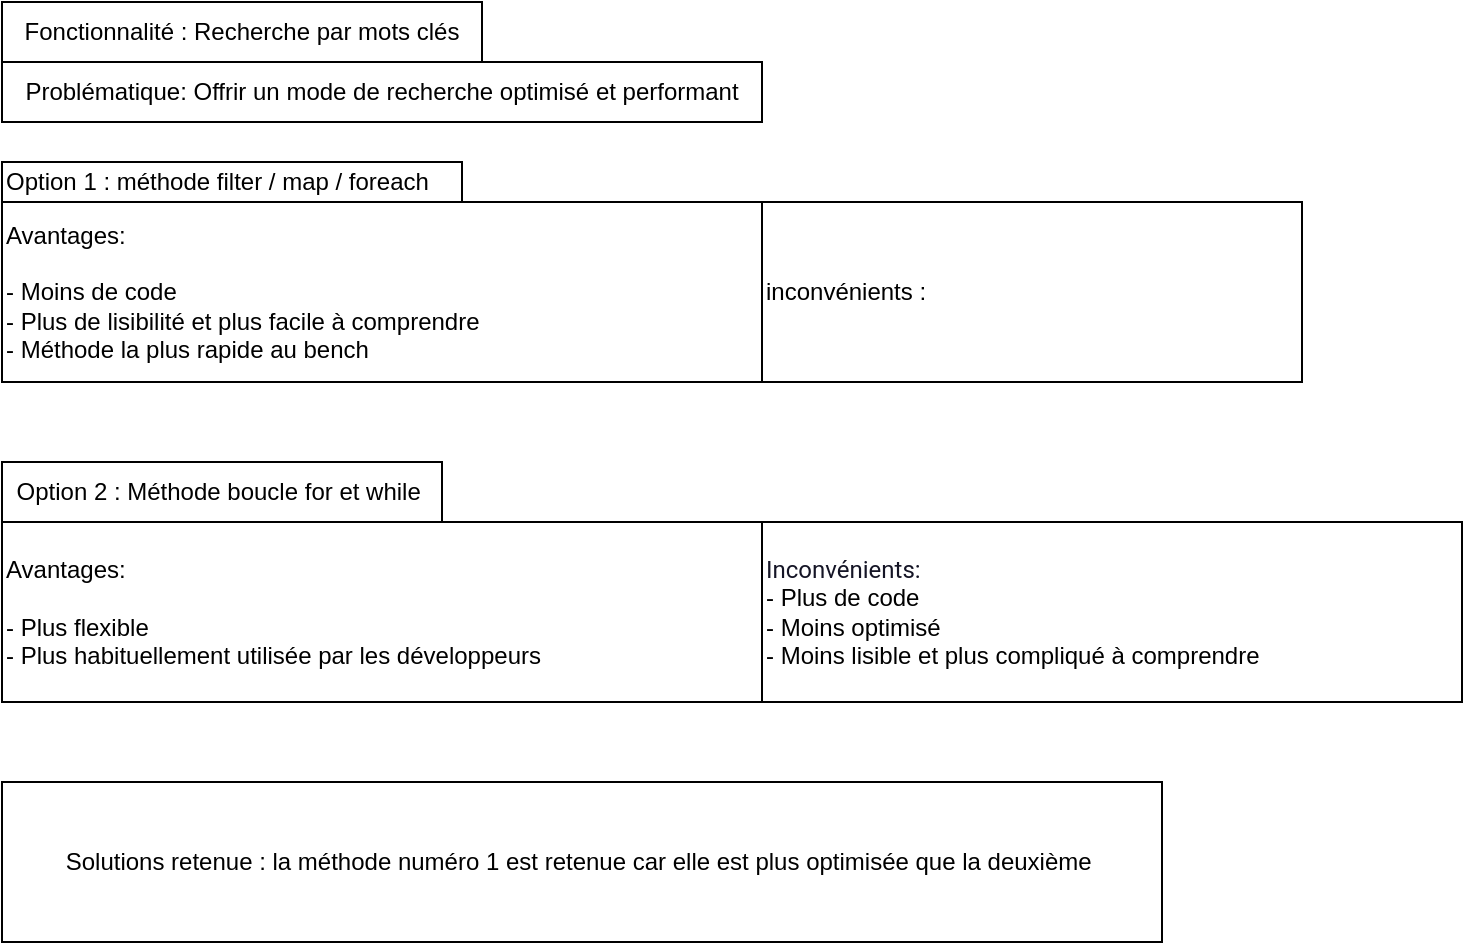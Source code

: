 <mxfile version="23.0.2" type="device">
  <diagram name="Page-1" id="yE9tuMjjzbdsiVKarMhN">
    <mxGraphModel dx="1017" dy="646" grid="1" gridSize="10" guides="1" tooltips="1" connect="1" arrows="1" fold="1" page="1" pageScale="1" pageWidth="827" pageHeight="1169" math="0" shadow="0">
      <root>
        <mxCell id="0" />
        <mxCell id="1" parent="0" />
        <mxCell id="lmp-GdL6mwtjaxK06hks-1" value="Fonctionnalité : Recherche par mots clés" style="whiteSpace=wrap;html=1;" parent="1" vertex="1">
          <mxGeometry x="20" y="20" width="240" height="30" as="geometry" />
        </mxCell>
        <mxCell id="lmp-GdL6mwtjaxK06hks-2" value="Problématique: Offrir un mode de recherche optimisé et performant" style="rounded=0;whiteSpace=wrap;html=1;" parent="1" vertex="1">
          <mxGeometry x="20" y="50" width="380" height="30" as="geometry" />
        </mxCell>
        <mxCell id="lmp-GdL6mwtjaxK06hks-5" value="Option 1 : méthode filter / map / foreach" style="rounded=0;whiteSpace=wrap;html=1;align=left;" parent="1" vertex="1">
          <mxGeometry x="20" y="100" width="230" height="20" as="geometry" />
        </mxCell>
        <mxCell id="lmp-GdL6mwtjaxK06hks-6" value="Avantages:&lt;br&gt;&lt;br&gt;- Moins de code&lt;br&gt;- Plus de lisibilité et plus facile à comprendre&amp;nbsp;&lt;br&gt;- Méthode la plus rapide au bench" style="rounded=0;whiteSpace=wrap;html=1;align=left;" parent="1" vertex="1">
          <mxGeometry x="20" y="120" width="380" height="90" as="geometry" />
        </mxCell>
        <mxCell id="lmp-GdL6mwtjaxK06hks-7" value="Option 2 : Méthode boucle for et while&amp;nbsp;" style="rounded=0;whiteSpace=wrap;html=1;" parent="1" vertex="1">
          <mxGeometry x="20" y="250" width="220" height="30" as="geometry" />
        </mxCell>
        <mxCell id="lmp-GdL6mwtjaxK06hks-8" value="Avantages:&lt;br&gt;&lt;br&gt;- Plus flexible&amp;nbsp;&lt;br&gt;- Plus habituellement utilisée par les développeurs&amp;nbsp;" style="rounded=0;whiteSpace=wrap;html=1;align=left;" parent="1" vertex="1">
          <mxGeometry x="20" y="280" width="380" height="90" as="geometry" />
        </mxCell>
        <mxCell id="lmp-GdL6mwtjaxK06hks-9" value="inconvénients :" style="rounded=0;whiteSpace=wrap;html=1;align=left;" parent="1" vertex="1">
          <mxGeometry x="400" y="120" width="270" height="90" as="geometry" />
        </mxCell>
        <mxCell id="lmp-GdL6mwtjaxK06hks-10" value="&lt;font style=&quot;font-size: 12px;&quot;&gt;&lt;font style=&quot;font-size: 12px;&quot; face=&quot;Roboto, Helvetica Neue, sans-serif&quot; color=&quot;#151526&quot;&gt;&lt;span style=&quot;background-color: rgb(255, 255, 255);&quot;&gt;Inconvénients:&lt;br&gt;&lt;/span&gt;&lt;/font&gt;- Plus de code&lt;br&gt;- Moins optimisé&lt;br&gt;- Moins lisible et plus compliqué à comprendre&amp;nbsp;&lt;/font&gt;" style="rounded=0;whiteSpace=wrap;html=1;align=left;" parent="1" vertex="1">
          <mxGeometry x="400" y="280" width="350" height="90" as="geometry" />
        </mxCell>
        <mxCell id="lmp-GdL6mwtjaxK06hks-11" value="Solutions retenue : la méthode numéro 1 est retenue car elle est plus optimisée que la deuxième&amp;nbsp;" style="rounded=0;whiteSpace=wrap;html=1;" parent="1" vertex="1">
          <mxGeometry x="20" y="410" width="580" height="80" as="geometry" />
        </mxCell>
      </root>
    </mxGraphModel>
  </diagram>
</mxfile>
